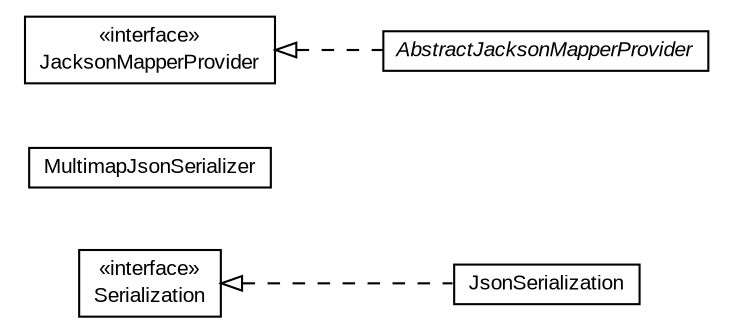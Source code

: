 #!/usr/local/bin/dot
#
# Class diagram 
# Generated by UMLGraph version R5_6-24-gf6e263 (http://www.umlgraph.org/)
#

digraph G {
	edge [fontname="arial",fontsize=10,labelfontname="arial",labelfontsize=10];
	node [fontname="arial",fontsize=10,shape=plaintext];
	nodesep=0.25;
	ranksep=0.5;
	rankdir=LR;
	// com.gwtplatform.dispatch.rest.client.serialization.Serialization
	c24462 [label=<<table title="com.gwtplatform.dispatch.rest.client.serialization.Serialization" border="0" cellborder="1" cellspacing="0" cellpadding="2" port="p" href="./Serialization.html">
		<tr><td><table border="0" cellspacing="0" cellpadding="1">
<tr><td align="center" balign="center"> &#171;interface&#187; </td></tr>
<tr><td align="center" balign="center"> Serialization </td></tr>
		</table></td></tr>
		</table>>, URL="./Serialization.html", fontname="arial", fontcolor="black", fontsize=10.0];
	// com.gwtplatform.dispatch.rest.client.serialization.MultimapJsonSerializer
	c24463 [label=<<table title="com.gwtplatform.dispatch.rest.client.serialization.MultimapJsonSerializer" border="0" cellborder="1" cellspacing="0" cellpadding="2" port="p" href="./MultimapJsonSerializer.html">
		<tr><td><table border="0" cellspacing="0" cellpadding="1">
<tr><td align="center" balign="center"> MultimapJsonSerializer </td></tr>
		</table></td></tr>
		</table>>, URL="./MultimapJsonSerializer.html", fontname="arial", fontcolor="black", fontsize=10.0];
	// com.gwtplatform.dispatch.rest.client.serialization.JsonSerialization
	c24464 [label=<<table title="com.gwtplatform.dispatch.rest.client.serialization.JsonSerialization" border="0" cellborder="1" cellspacing="0" cellpadding="2" port="p" href="./JsonSerialization.html">
		<tr><td><table border="0" cellspacing="0" cellpadding="1">
<tr><td align="center" balign="center"> JsonSerialization </td></tr>
		</table></td></tr>
		</table>>, URL="./JsonSerialization.html", fontname="arial", fontcolor="black", fontsize=10.0];
	// com.gwtplatform.dispatch.rest.client.serialization.JacksonMapperProvider
	c24465 [label=<<table title="com.gwtplatform.dispatch.rest.client.serialization.JacksonMapperProvider" border="0" cellborder="1" cellspacing="0" cellpadding="2" port="p" href="./JacksonMapperProvider.html">
		<tr><td><table border="0" cellspacing="0" cellpadding="1">
<tr><td align="center" balign="center"> &#171;interface&#187; </td></tr>
<tr><td align="center" balign="center"> JacksonMapperProvider </td></tr>
		</table></td></tr>
		</table>>, URL="./JacksonMapperProvider.html", fontname="arial", fontcolor="black", fontsize=10.0];
	// com.gwtplatform.dispatch.rest.client.serialization.AbstractJacksonMapperProvider
	c24466 [label=<<table title="com.gwtplatform.dispatch.rest.client.serialization.AbstractJacksonMapperProvider" border="0" cellborder="1" cellspacing="0" cellpadding="2" port="p" href="./AbstractJacksonMapperProvider.html">
		<tr><td><table border="0" cellspacing="0" cellpadding="1">
<tr><td align="center" balign="center"><font face="arial italic"> AbstractJacksonMapperProvider </font></td></tr>
		</table></td></tr>
		</table>>, URL="./AbstractJacksonMapperProvider.html", fontname="arial", fontcolor="black", fontsize=10.0];
	//com.gwtplatform.dispatch.rest.client.serialization.JsonSerialization implements com.gwtplatform.dispatch.rest.client.serialization.Serialization
	c24462:p -> c24464:p [dir=back,arrowtail=empty,style=dashed];
	//com.gwtplatform.dispatch.rest.client.serialization.AbstractJacksonMapperProvider implements com.gwtplatform.dispatch.rest.client.serialization.JacksonMapperProvider
	c24465:p -> c24466:p [dir=back,arrowtail=empty,style=dashed];
}

